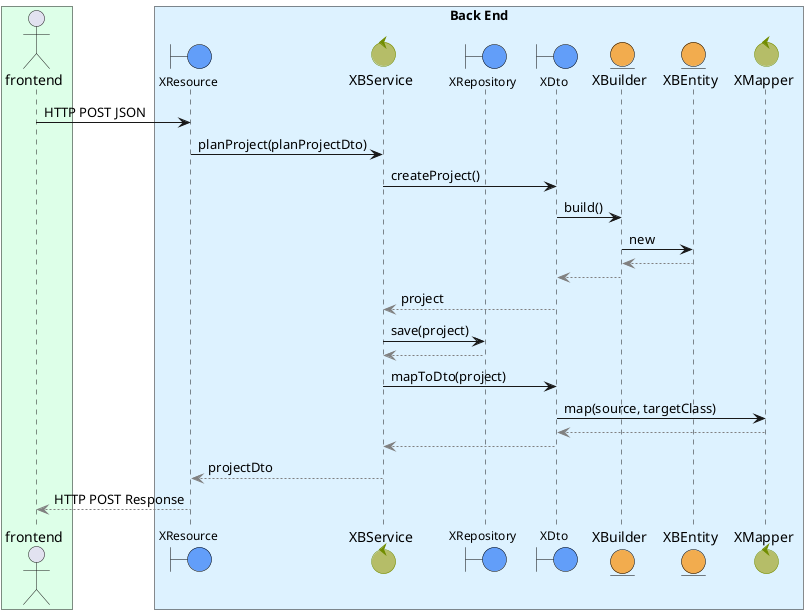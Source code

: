 @startuml


skinparam {
    BoundaryBackgroundColor #629EF9
    BoundaryBorderColor black
    BoundaryFontSize 12
    BoundarySize 10
    ControlBackgroundColor #b5bd68
    ControlBorderColor #718c00
    EntityBackgroundColor #F2AC4E
    EntityBorderColor black
    backgroundColor white
}
box #DDFFE8
    actor frontend
end box
box "Back End" #DDF2FF
    boundary XResource
    control XBService
    boundary XTSDao as "XRepository"
    boundary XDto
    entity XBuilder
    entity XBEntity
    control XMapper
end box

frontend -> XResource : HTTP POST JSON
XResource -> XBService :  planProject(planProjectDto)
XBService -> XDto : createProject()
XDto -> XBuilder : build()
XBuilder -> XBEntity : new
XBEntity -[#Gray]-> XBuilder
XBuilder -[#Gray]-> XDto
XDto -[#Gray]-> XBService : project
XBService -> XTSDao : save(project)
XTSDao -[#Gray]-> XBService
XBService -> XDto : mapToDto(project)
XDto -> XMapper : map(source, targetClass)
XMapper -[#Gray]-> XDto
XDto -[#Gray]-> XBService
XBService -[#Gray]-> XResource : projectDto
XResource -[#Gray]-> frontend : HTTP POST Response



@enduml
